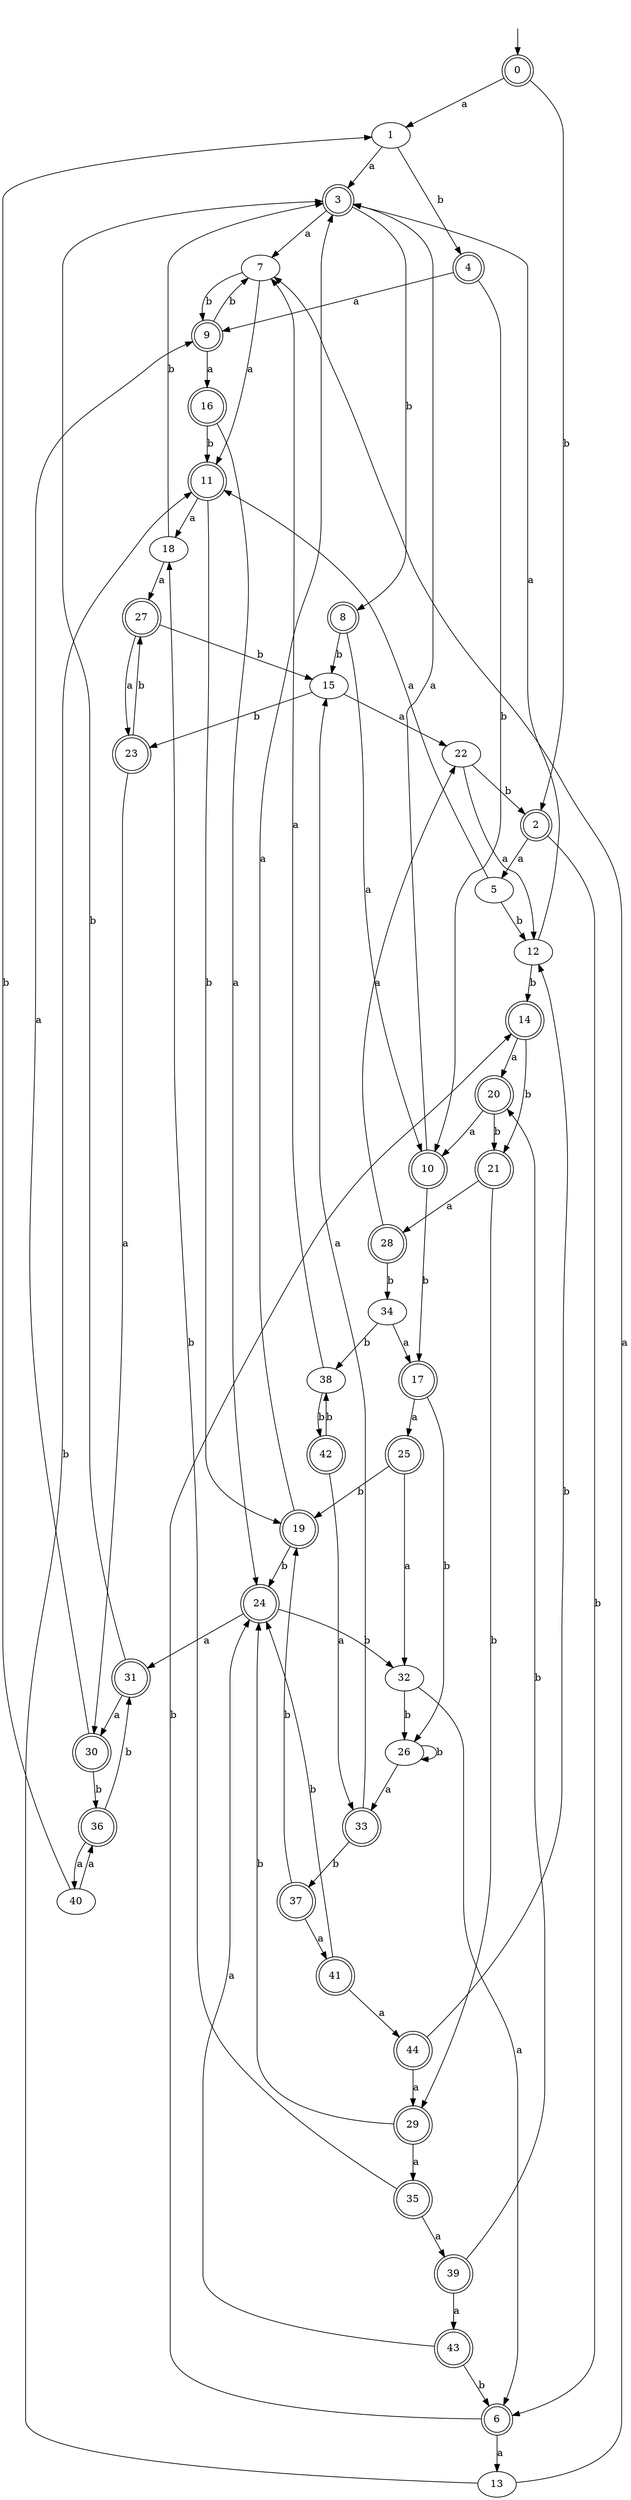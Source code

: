digraph RandomDFA {
  __start0 [label="", shape=none];
  __start0 -> 0 [label=""];
  0 [shape=circle] [shape=doublecircle]
  0 -> 1 [label="a"]
  0 -> 2 [label="b"]
  1
  1 -> 3 [label="a"]
  1 -> 4 [label="b"]
  2 [shape=doublecircle]
  2 -> 5 [label="a"]
  2 -> 6 [label="b"]
  3 [shape=doublecircle]
  3 -> 7 [label="a"]
  3 -> 8 [label="b"]
  4 [shape=doublecircle]
  4 -> 9 [label="a"]
  4 -> 10 [label="b"]
  5
  5 -> 11 [label="a"]
  5 -> 12 [label="b"]
  6 [shape=doublecircle]
  6 -> 13 [label="a"]
  6 -> 14 [label="b"]
  7
  7 -> 11 [label="a"]
  7 -> 9 [label="b"]
  8 [shape=doublecircle]
  8 -> 10 [label="a"]
  8 -> 15 [label="b"]
  9 [shape=doublecircle]
  9 -> 16 [label="a"]
  9 -> 7 [label="b"]
  10 [shape=doublecircle]
  10 -> 3 [label="a"]
  10 -> 17 [label="b"]
  11 [shape=doublecircle]
  11 -> 18 [label="a"]
  11 -> 19 [label="b"]
  12
  12 -> 3 [label="a"]
  12 -> 14 [label="b"]
  13
  13 -> 7 [label="a"]
  13 -> 11 [label="b"]
  14 [shape=doublecircle]
  14 -> 20 [label="a"]
  14 -> 21 [label="b"]
  15
  15 -> 22 [label="a"]
  15 -> 23 [label="b"]
  16 [shape=doublecircle]
  16 -> 24 [label="a"]
  16 -> 11 [label="b"]
  17 [shape=doublecircle]
  17 -> 25 [label="a"]
  17 -> 26 [label="b"]
  18
  18 -> 27 [label="a"]
  18 -> 3 [label="b"]
  19 [shape=doublecircle]
  19 -> 3 [label="a"]
  19 -> 24 [label="b"]
  20 [shape=doublecircle]
  20 -> 10 [label="a"]
  20 -> 21 [label="b"]
  21 [shape=doublecircle]
  21 -> 28 [label="a"]
  21 -> 29 [label="b"]
  22
  22 -> 12 [label="a"]
  22 -> 2 [label="b"]
  23 [shape=doublecircle]
  23 -> 30 [label="a"]
  23 -> 27 [label="b"]
  24 [shape=doublecircle]
  24 -> 31 [label="a"]
  24 -> 32 [label="b"]
  25 [shape=doublecircle]
  25 -> 32 [label="a"]
  25 -> 19 [label="b"]
  26
  26 -> 33 [label="a"]
  26 -> 26 [label="b"]
  27 [shape=doublecircle]
  27 -> 23 [label="a"]
  27 -> 15 [label="b"]
  28 [shape=doublecircle]
  28 -> 22 [label="a"]
  28 -> 34 [label="b"]
  29 [shape=doublecircle]
  29 -> 35 [label="a"]
  29 -> 24 [label="b"]
  30 [shape=doublecircle]
  30 -> 9 [label="a"]
  30 -> 36 [label="b"]
  31 [shape=doublecircle]
  31 -> 30 [label="a"]
  31 -> 3 [label="b"]
  32
  32 -> 6 [label="a"]
  32 -> 26 [label="b"]
  33 [shape=doublecircle]
  33 -> 15 [label="a"]
  33 -> 37 [label="b"]
  34
  34 -> 17 [label="a"]
  34 -> 38 [label="b"]
  35 [shape=doublecircle]
  35 -> 39 [label="a"]
  35 -> 18 [label="b"]
  36 [shape=doublecircle]
  36 -> 40 [label="a"]
  36 -> 31 [label="b"]
  37 [shape=doublecircle]
  37 -> 41 [label="a"]
  37 -> 19 [label="b"]
  38
  38 -> 7 [label="a"]
  38 -> 42 [label="b"]
  39 [shape=doublecircle]
  39 -> 43 [label="a"]
  39 -> 20 [label="b"]
  40
  40 -> 36 [label="a"]
  40 -> 1 [label="b"]
  41 [shape=doublecircle]
  41 -> 44 [label="a"]
  41 -> 24 [label="b"]
  42 [shape=doublecircle]
  42 -> 33 [label="a"]
  42 -> 38 [label="b"]
  43 [shape=doublecircle]
  43 -> 24 [label="a"]
  43 -> 6 [label="b"]
  44 [shape=doublecircle]
  44 -> 29 [label="a"]
  44 -> 12 [label="b"]
}
